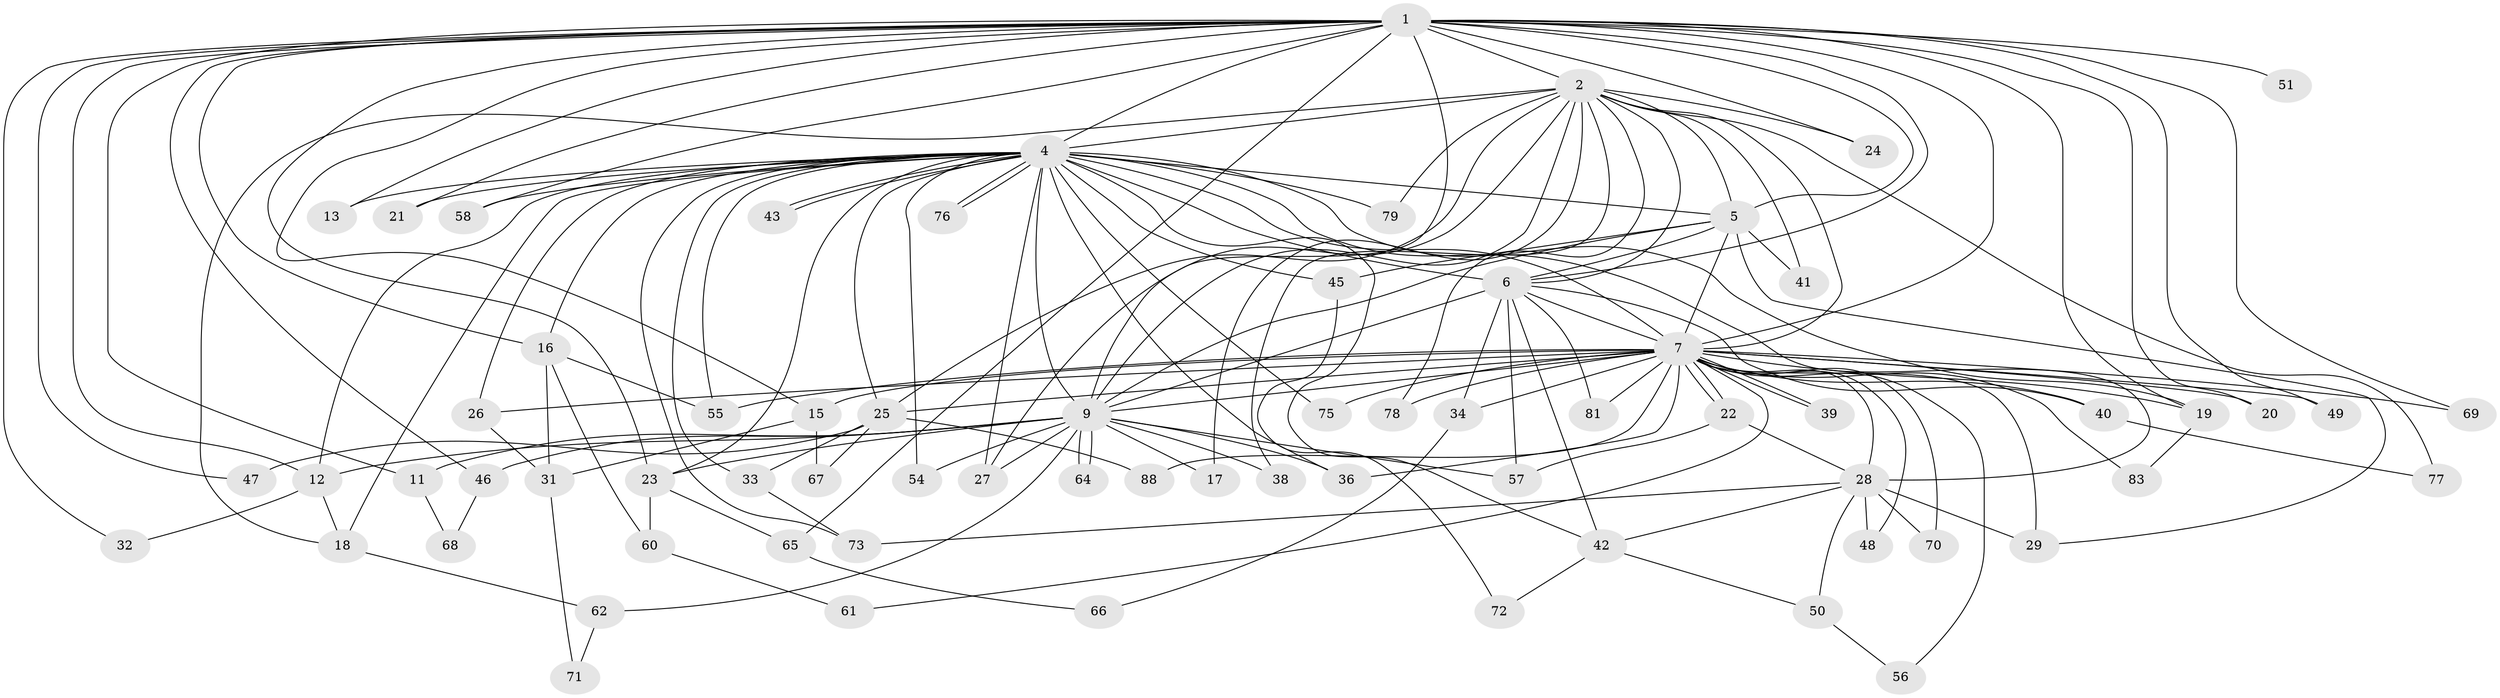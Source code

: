 // original degree distribution, {20: 0.022727272727272728, 19: 0.011363636363636364, 17: 0.022727272727272728, 27: 0.011363636363636364, 14: 0.022727272727272728, 24: 0.011363636363636364, 23: 0.011363636363636364, 3: 0.25, 4: 0.07954545454545454, 2: 0.5113636363636364, 5: 0.03409090909090909, 8: 0.011363636363636364}
// Generated by graph-tools (version 1.1) at 2025/41/03/06/25 10:41:33]
// undirected, 69 vertices, 158 edges
graph export_dot {
graph [start="1"]
  node [color=gray90,style=filled];
  1 [super="+3"];
  2 [super="+74"];
  4 [super="+8"];
  5 [super="+52"];
  6 [super="+87"];
  7 [super="+10"];
  9 [super="+85"];
  11;
  12 [super="+14"];
  13;
  15;
  16 [super="+82"];
  17;
  18;
  19 [super="+53"];
  20;
  21;
  22;
  23 [super="+44"];
  24;
  25 [super="+37"];
  26;
  27 [super="+30"];
  28 [super="+63"];
  29 [super="+35"];
  31 [super="+59"];
  32;
  33;
  34;
  36 [super="+86"];
  38;
  39;
  40;
  41;
  42 [super="+80"];
  43;
  45;
  46;
  47;
  48;
  49;
  50;
  51;
  54;
  55;
  56;
  57;
  58;
  60;
  61;
  62;
  64;
  65;
  66;
  67;
  68;
  69;
  70;
  71;
  72;
  73 [super="+84"];
  75;
  76;
  77;
  78;
  79;
  81;
  83;
  88;
  1 -- 2 [weight=2];
  1 -- 4 [weight=4];
  1 -- 5 [weight=2];
  1 -- 6 [weight=2];
  1 -- 7 [weight=4];
  1 -- 9 [weight=2];
  1 -- 11;
  1 -- 15;
  1 -- 16;
  1 -- 24;
  1 -- 32;
  1 -- 46;
  1 -- 49;
  1 -- 51 [weight=2];
  1 -- 65;
  1 -- 69;
  1 -- 13;
  1 -- 19;
  1 -- 20;
  1 -- 21;
  1 -- 47;
  1 -- 58;
  1 -- 23;
  1 -- 12;
  2 -- 4 [weight=2];
  2 -- 5;
  2 -- 6;
  2 -- 7 [weight=2];
  2 -- 9;
  2 -- 17;
  2 -- 24;
  2 -- 27;
  2 -- 38;
  2 -- 41;
  2 -- 77;
  2 -- 78;
  2 -- 79;
  2 -- 25;
  2 -- 18;
  4 -- 5 [weight=2];
  4 -- 6 [weight=2];
  4 -- 7 [weight=4];
  4 -- 9 [weight=3];
  4 -- 12;
  4 -- 13;
  4 -- 16;
  4 -- 18;
  4 -- 21;
  4 -- 28;
  4 -- 36;
  4 -- 42;
  4 -- 43;
  4 -- 43;
  4 -- 45;
  4 -- 55;
  4 -- 58;
  4 -- 73;
  4 -- 76;
  4 -- 76;
  4 -- 79;
  4 -- 33;
  4 -- 75;
  4 -- 19;
  4 -- 54;
  4 -- 23;
  4 -- 25;
  4 -- 26;
  4 -- 27;
  5 -- 6;
  5 -- 7 [weight=2];
  5 -- 9;
  5 -- 29;
  5 -- 41;
  5 -- 45;
  6 -- 7 [weight=2];
  6 -- 9;
  6 -- 34;
  6 -- 40;
  6 -- 81;
  6 -- 42;
  6 -- 57;
  7 -- 9 [weight=2];
  7 -- 22;
  7 -- 22;
  7 -- 25;
  7 -- 36;
  7 -- 39;
  7 -- 39;
  7 -- 40;
  7 -- 61;
  7 -- 69;
  7 -- 70;
  7 -- 75;
  7 -- 78;
  7 -- 83;
  7 -- 28;
  7 -- 15;
  7 -- 81;
  7 -- 19;
  7 -- 20;
  7 -- 88;
  7 -- 26;
  7 -- 34;
  7 -- 48;
  7 -- 49;
  7 -- 55;
  7 -- 56;
  7 -- 29;
  9 -- 11;
  9 -- 12;
  9 -- 17;
  9 -- 23;
  9 -- 27;
  9 -- 38;
  9 -- 46;
  9 -- 54;
  9 -- 57;
  9 -- 62;
  9 -- 64;
  9 -- 64;
  9 -- 36;
  11 -- 68;
  12 -- 32;
  12 -- 18;
  15 -- 31;
  15 -- 67;
  16 -- 31;
  16 -- 60;
  16 -- 55;
  18 -- 62;
  19 -- 83;
  22 -- 28;
  22 -- 57;
  23 -- 60;
  23 -- 65;
  25 -- 33;
  25 -- 67;
  25 -- 88;
  25 -- 47;
  26 -- 31;
  28 -- 29;
  28 -- 42;
  28 -- 48;
  28 -- 50;
  28 -- 70;
  28 -- 73;
  31 -- 71;
  33 -- 73;
  34 -- 66;
  40 -- 77;
  42 -- 50;
  42 -- 72;
  45 -- 72;
  46 -- 68;
  50 -- 56;
  60 -- 61;
  62 -- 71;
  65 -- 66;
}
